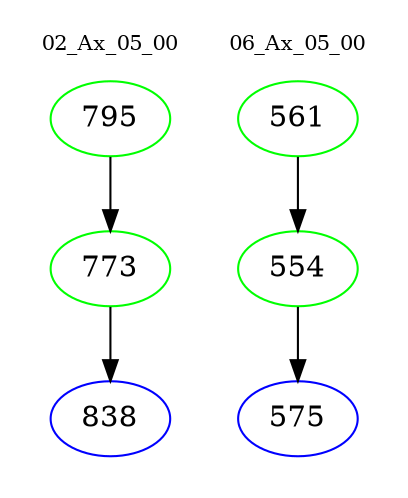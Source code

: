 digraph{
subgraph cluster_0 {
color = white
label = "02_Ax_05_00";
fontsize=10;
T0_795 [label="795", color="green"]
T0_795 -> T0_773 [color="black"]
T0_773 [label="773", color="green"]
T0_773 -> T0_838 [color="black"]
T0_838 [label="838", color="blue"]
}
subgraph cluster_1 {
color = white
label = "06_Ax_05_00";
fontsize=10;
T1_561 [label="561", color="green"]
T1_561 -> T1_554 [color="black"]
T1_554 [label="554", color="green"]
T1_554 -> T1_575 [color="black"]
T1_575 [label="575", color="blue"]
}
}

